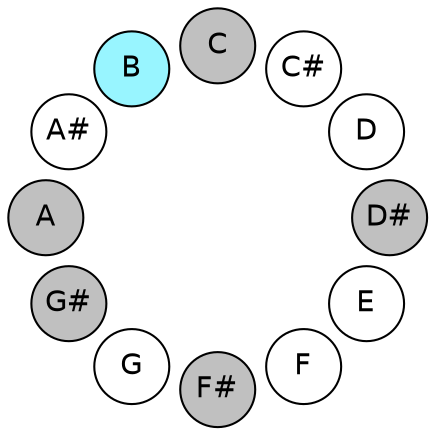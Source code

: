 
graph {

layout = circo;
mindist = .1

node [shape = circle, fontname = Helvetica, margin = 0, style = filled]
edge [style=invis]

subgraph 1 {
	"E" -- "F" -- "F#" -- "G" -- "G#" -- "A" -- "A#" -- "B" -- "C" -- "C#" -- "D" -- "D#" -- "E"
}

"C" [fillcolor = gray];
"C#" [fillcolor = white];
"D" [fillcolor = white];
"D#" [fillcolor = gray];
"E" [fillcolor = white];
"F" [fillcolor = white];
"F#" [fillcolor = gray];
"G" [fillcolor = white];
"G#" [fillcolor = gray];
"A" [fillcolor = gray];
"A#" [fillcolor = white];
"B" [fillcolor = cadetblue1];
}
